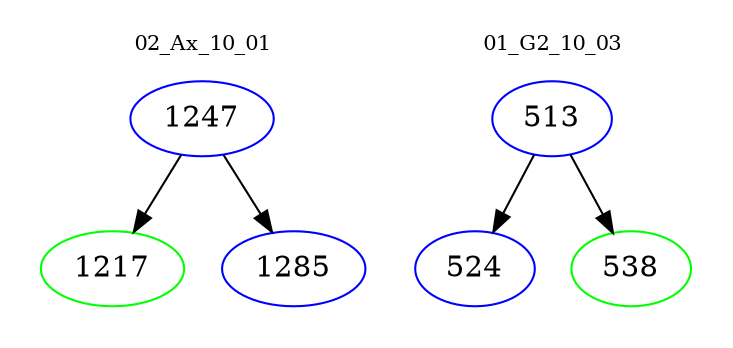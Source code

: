 digraph{
subgraph cluster_0 {
color = white
label = "02_Ax_10_01";
fontsize=10;
T0_1247 [label="1247", color="blue"]
T0_1247 -> T0_1217 [color="black"]
T0_1217 [label="1217", color="green"]
T0_1247 -> T0_1285 [color="black"]
T0_1285 [label="1285", color="blue"]
}
subgraph cluster_1 {
color = white
label = "01_G2_10_03";
fontsize=10;
T1_513 [label="513", color="blue"]
T1_513 -> T1_524 [color="black"]
T1_524 [label="524", color="blue"]
T1_513 -> T1_538 [color="black"]
T1_538 [label="538", color="green"]
}
}
